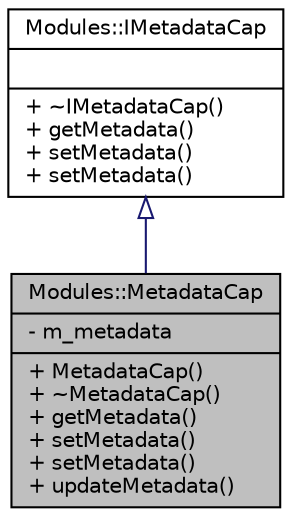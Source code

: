 digraph "Modules::MetadataCap"
{
 // INTERACTIVE_SVG=YES
  edge [fontname="Helvetica",fontsize="10",labelfontname="Helvetica",labelfontsize="10"];
  node [fontname="Helvetica",fontsize="10",shape=record];
  Node1 [label="{Modules::MetadataCap\n|- m_metadata\l|+ MetadataCap()\l+ ~MetadataCap()\l+ getMetadata()\l+ setMetadata()\l+ setMetadata()\l+ updateMetadata()\l}",height=0.2,width=0.4,color="black", fillcolor="grey75", style="filled", fontcolor="black"];
  Node2 -> Node1 [dir="back",color="midnightblue",fontsize="10",style="solid",arrowtail="onormal",fontname="Helvetica"];
  Node2 [label="{Modules::IMetadataCap\n||+ ~IMetadataCap()\l+ getMetadata()\l+ setMetadata()\l+ setMetadata()\l}",height=0.2,width=0.4,color="black", fillcolor="white", style="filled",URL="$struct_modules_1_1_i_metadata_cap.html"];
}
